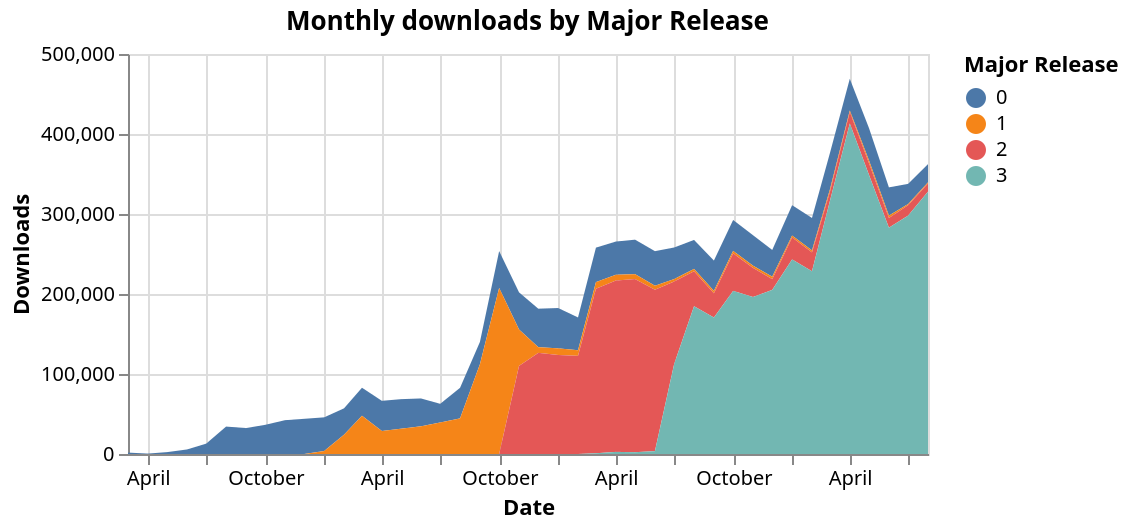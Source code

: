 {"config": {"view": {"continuousWidth": 400, "continuousHeight": 300}}, "data": {"name": "data-a39e1745f6486e9c6b84e546ccfc7360"}, "mark": "area", "encoding": {"color": {"field": "major_release", "title": "Major Release", "type": "nominal"}, "tooltip": [{"field": "month", "format": "%Y-%m", "title": "Date", "type": "temporal"}, {"field": "num_downloads", "format": ",.0f", "title": "Num Downloads", "type": "quantitative"}, {"field": "major_release", "title": "Major release", "type": "nominal"}], "x": {"field": "month", "title": "Date", "type": "temporal"}, "y": {"field": "num_downloads", "title": "Downloads", "type": "quantitative"}}, "height": 200, "title": "Monthly downloads by Major Release", "$schema": "https://vega.github.io/schema/vega-lite/v4.17.0.json", "datasets": {"data-a39e1745f6486e9c6b84e546ccfc7360": [{"month": "2023-08-01T00:00:00", "major_release": "0", "num_downloads": 22812.0}, {"month": "2023-08-01T00:00:00", "major_release": "1", "num_downloads": 1319.0}, {"month": "2023-08-01T00:00:00", "major_release": "2", "num_downloads": 10274.0}, {"month": "2023-08-01T00:00:00", "major_release": "3", "num_downloads": 327946.0}, {"month": "2023-07-01T00:00:00", "major_release": "0", "num_downloads": 25211.0}, {"month": "2023-07-01T00:00:00", "major_release": "1", "num_downloads": 1437.0}, {"month": "2023-07-01T00:00:00", "major_release": "2", "num_downloads": 13017.0}, {"month": "2023-07-01T00:00:00", "major_release": "3", "num_downloads": 298044.0}, {"month": "2023-06-01T00:00:00", "major_release": "0", "num_downloads": 35243.0}, {"month": "2023-06-01T00:00:00", "major_release": "1", "num_downloads": 3021.0}, {"month": "2023-06-01T00:00:00", "major_release": "2", "num_downloads": 12129.0}, {"month": "2023-06-01T00:00:00", "major_release": "3", "num_downloads": 282912.0}, {"month": "2023-05-01T00:00:00", "major_release": "0", "num_downloads": 40467.0}, {"month": "2023-05-01T00:00:00", "major_release": "1", "num_downloads": 3348.0}, {"month": "2023-05-01T00:00:00", "major_release": "2", "num_downloads": 14760.0}, {"month": "2023-05-01T00:00:00", "major_release": "3", "num_downloads": 348684.0}, {"month": "2023-04-01T00:00:00", "major_release": "0", "num_downloads": 39670.0}, {"month": "2023-04-01T00:00:00", "major_release": "2", "num_downloads": 14353.0}, {"month": "2023-04-01T00:00:00", "major_release": "3", "num_downloads": 413184.0}, {"month": "2023-04-01T00:00:00", "major_release": "1", "num_downloads": 1832.0}, {"month": "2023-03-01T00:00:00", "major_release": "0", "num_downloads": 45512.0}, {"month": "2023-03-01T00:00:00", "major_release": "1", "num_downloads": 3043.0}, {"month": "2023-03-01T00:00:00", "major_release": "2", "num_downloads": 11346.0}, {"month": "2023-03-01T00:00:00", "major_release": "3", "num_downloads": 316265.0}, {"month": "2023-02-01T00:00:00", "major_release": "0", "num_downloads": 40546.0}, {"month": "2023-02-01T00:00:00", "major_release": "1", "num_downloads": 2456.0}, {"month": "2023-02-01T00:00:00", "major_release": "2", "num_downloads": 23636.0}, {"month": "2023-02-01T00:00:00", "major_release": "3", "num_downloads": 228409.0}, {"month": "2023-01-01T00:00:00", "major_release": "0", "num_downloads": 37934.0}, {"month": "2023-01-01T00:00:00", "major_release": "1", "num_downloads": 2354.0}, {"month": "2023-01-01T00:00:00", "major_release": "2", "num_downloads": 27524.0}, {"month": "2023-01-01T00:00:00", "major_release": "3", "num_downloads": 243201.0}, {"month": "2022-12-01T00:00:00", "major_release": "0", "num_downloads": 33425.0}, {"month": "2022-12-01T00:00:00", "major_release": "1", "num_downloads": 3110.0}, {"month": "2022-12-01T00:00:00", "major_release": "2", "num_downloads": 13371.0}, {"month": "2022-12-01T00:00:00", "major_release": "3", "num_downloads": 205161.0}, {"month": "2022-11-01T00:00:00", "major_release": "0", "num_downloads": 38086.0}, {"month": "2022-11-01T00:00:00", "major_release": "1", "num_downloads": 2784.0}, {"month": "2022-11-01T00:00:00", "major_release": "2", "num_downloads": 36358.0}, {"month": "2022-11-01T00:00:00", "major_release": "3", "num_downloads": 196258.0}, {"month": "2022-10-01T00:00:00", "major_release": "0", "num_downloads": 38622.0}, {"month": "2022-10-01T00:00:00", "major_release": "1", "num_downloads": 3149.0}, {"month": "2022-10-01T00:00:00", "major_release": "2", "num_downloads": 46867.0}, {"month": "2022-10-01T00:00:00", "major_release": "3", "num_downloads": 203867.0}, {"month": "2022-09-01T00:00:00", "major_release": "0", "num_downloads": 37898.0}, {"month": "2022-09-01T00:00:00", "major_release": "1", "num_downloads": 3003.0}, {"month": "2022-09-01T00:00:00", "major_release": "2", "num_downloads": 30328.0}, {"month": "2022-09-01T00:00:00", "major_release": "3", "num_downloads": 170576.0}, {"month": "2022-08-01T00:00:00", "major_release": "0", "num_downloads": 36234.0}, {"month": "2022-08-01T00:00:00", "major_release": "1", "num_downloads": 2915.0}, {"month": "2022-08-01T00:00:00", "major_release": "2", "num_downloads": 43731.0}, {"month": "2022-08-01T00:00:00", "major_release": "3", "num_downloads": 184717.0}, {"month": "2022-07-01T00:00:00", "major_release": "0", "num_downloads": 39489.0}, {"month": "2022-07-01T00:00:00", "major_release": "1", "num_downloads": 3019.0}, {"month": "2022-07-01T00:00:00", "major_release": "2", "num_downloads": 103193.0}, {"month": "2022-07-01T00:00:00", "major_release": "3", "num_downloads": 112448.0}, {"month": "2022-06-01T00:00:00", "major_release": "0", "num_downloads": 43227.0}, {"month": "2022-06-01T00:00:00", "major_release": "1", "num_downloads": 4996.0}, {"month": "2022-06-01T00:00:00", "major_release": "2", "num_downloads": 201770.0}, {"month": "2022-06-01T00:00:00", "major_release": "3", "num_downloads": 3559.0}, {"month": "2022-05-01T00:00:00", "major_release": "0", "num_downloads": 43098.0}, {"month": "2022-05-01T00:00:00", "major_release": "1", "num_downloads": 6145.0}, {"month": "2022-05-01T00:00:00", "major_release": "2", "num_downloads": 216397.0}, {"month": "2022-05-01T00:00:00", "major_release": "3", "num_downloads": 2272.0}, {"month": "2022-04-01T00:00:00", "major_release": "0", "num_downloads": 41542.0}, {"month": "2022-04-01T00:00:00", "major_release": "1", "num_downloads": 7194.0}, {"month": "2022-04-01T00:00:00", "major_release": "2", "num_downloads": 214207.0}, {"month": "2022-04-01T00:00:00", "major_release": "3", "num_downloads": 2633.0}, {"month": "2022-03-01T00:00:00", "major_release": "0", "num_downloads": 43098.0}, {"month": "2022-03-01T00:00:00", "major_release": "1", "num_downloads": 8268.0}, {"month": "2022-03-01T00:00:00", "major_release": "2", "num_downloads": 205676.0}, {"month": "2022-03-01T00:00:00", "major_release": "3", "num_downloads": 931.0}, {"month": "2022-02-01T00:00:00", "major_release": "0", "num_downloads": 41028.0}, {"month": "2022-02-01T00:00:00", "major_release": "1", "num_downloads": 6961.0}, {"month": "2022-02-01T00:00:00", "major_release": "2", "num_downloads": 122689.0}, {"month": "2022-01-01T00:00:00", "major_release": "0", "num_downloads": 50397.0}, {"month": "2022-01-01T00:00:00", "major_release": "1", "num_downloads": 8309.0}, {"month": "2022-01-01T00:00:00", "major_release": "2", "num_downloads": 123767.0}, {"month": "2021-12-01T00:00:00", "major_release": "0", "num_downloads": 48110.0}, {"month": "2021-12-01T00:00:00", "major_release": "1", "num_downloads": 7133.0}, {"month": "2021-12-01T00:00:00", "major_release": "2", "num_downloads": 126401.0}, {"month": "2021-11-01T00:00:00", "major_release": "0", "num_downloads": 46457.0}, {"month": "2021-11-01T00:00:00", "major_release": "1", "num_downloads": 45486.0}, {"month": "2021-11-01T00:00:00", "major_release": "2", "num_downloads": 110128.0}, {"month": "2021-10-01T00:00:00", "major_release": "1", "num_downloads": 207556.0}, {"month": "2021-10-01T00:00:00", "major_release": "0", "num_downloads": 46091.0}, {"month": "2021-09-01T00:00:00", "major_release": "0", "num_downloads": 27861.0}, {"month": "2021-09-01T00:00:00", "major_release": "1", "num_downloads": 112215.0}, {"month": "2021-08-01T00:00:00", "major_release": "0", "num_downloads": 38237.0}, {"month": "2021-08-01T00:00:00", "major_release": "1", "num_downloads": 44516.0}, {"month": "2021-07-01T00:00:00", "major_release": "0", "num_downloads": 23346.0}, {"month": "2021-07-01T00:00:00", "major_release": "1", "num_downloads": 39386.0}, {"month": "2021-06-01T00:00:00", "major_release": "0", "num_downloads": 34807.0}, {"month": "2021-06-01T00:00:00", "major_release": "1", "num_downloads": 34642.0}, {"month": "2021-05-01T00:00:00", "major_release": "0", "num_downloads": 36923.0}, {"month": "2021-05-01T00:00:00", "major_release": "1", "num_downloads": 31632.0}, {"month": "2021-04-01T00:00:00", "major_release": "0", "num_downloads": 37719.0}, {"month": "2021-04-01T00:00:00", "major_release": "1", "num_downloads": 28759.0}, {"month": "2021-03-01T00:00:00", "major_release": "0", "num_downloads": 35029.0}, {"month": "2021-03-01T00:00:00", "major_release": "1", "num_downloads": 47808.0}, {"month": "2021-02-01T00:00:00", "major_release": "0", "num_downloads": 32970.0}, {"month": "2021-02-01T00:00:00", "major_release": "1", "num_downloads": 24140.0}, {"month": "2021-01-01T00:00:00", "major_release": "0", "num_downloads": 42054.0}, {"month": "2021-01-01T00:00:00", "major_release": "1", "num_downloads": 3775.0}, {"month": "2020-12-01T00:00:00", "major_release": "0", "num_downloads": 44004.0}, {"month": "2020-11-01T00:00:00", "major_release": "0", "num_downloads": 42302.0}, {"month": "2020-10-01T00:00:00", "major_release": "0", "num_downloads": 36470.0}, {"month": "2020-09-01T00:00:00", "major_release": "0", "num_downloads": 32410.0}, {"month": "2020-08-01T00:00:00", "major_release": "0", "num_downloads": 34286.0}, {"month": "2020-07-01T00:00:00", "major_release": "0", "num_downloads": 12977.0}, {"month": "2020-06-01T00:00:00", "major_release": "0", "num_downloads": 5683.0}, {"month": "2020-05-01T00:00:00", "major_release": "0", "num_downloads": 2360.0}, {"month": "2020-04-01T00:00:00", "major_release": "0", "num_downloads": 533.0}, {"month": "2020-03-01T00:00:00", "major_release": "0", "num_downloads": 1763.0}]}}